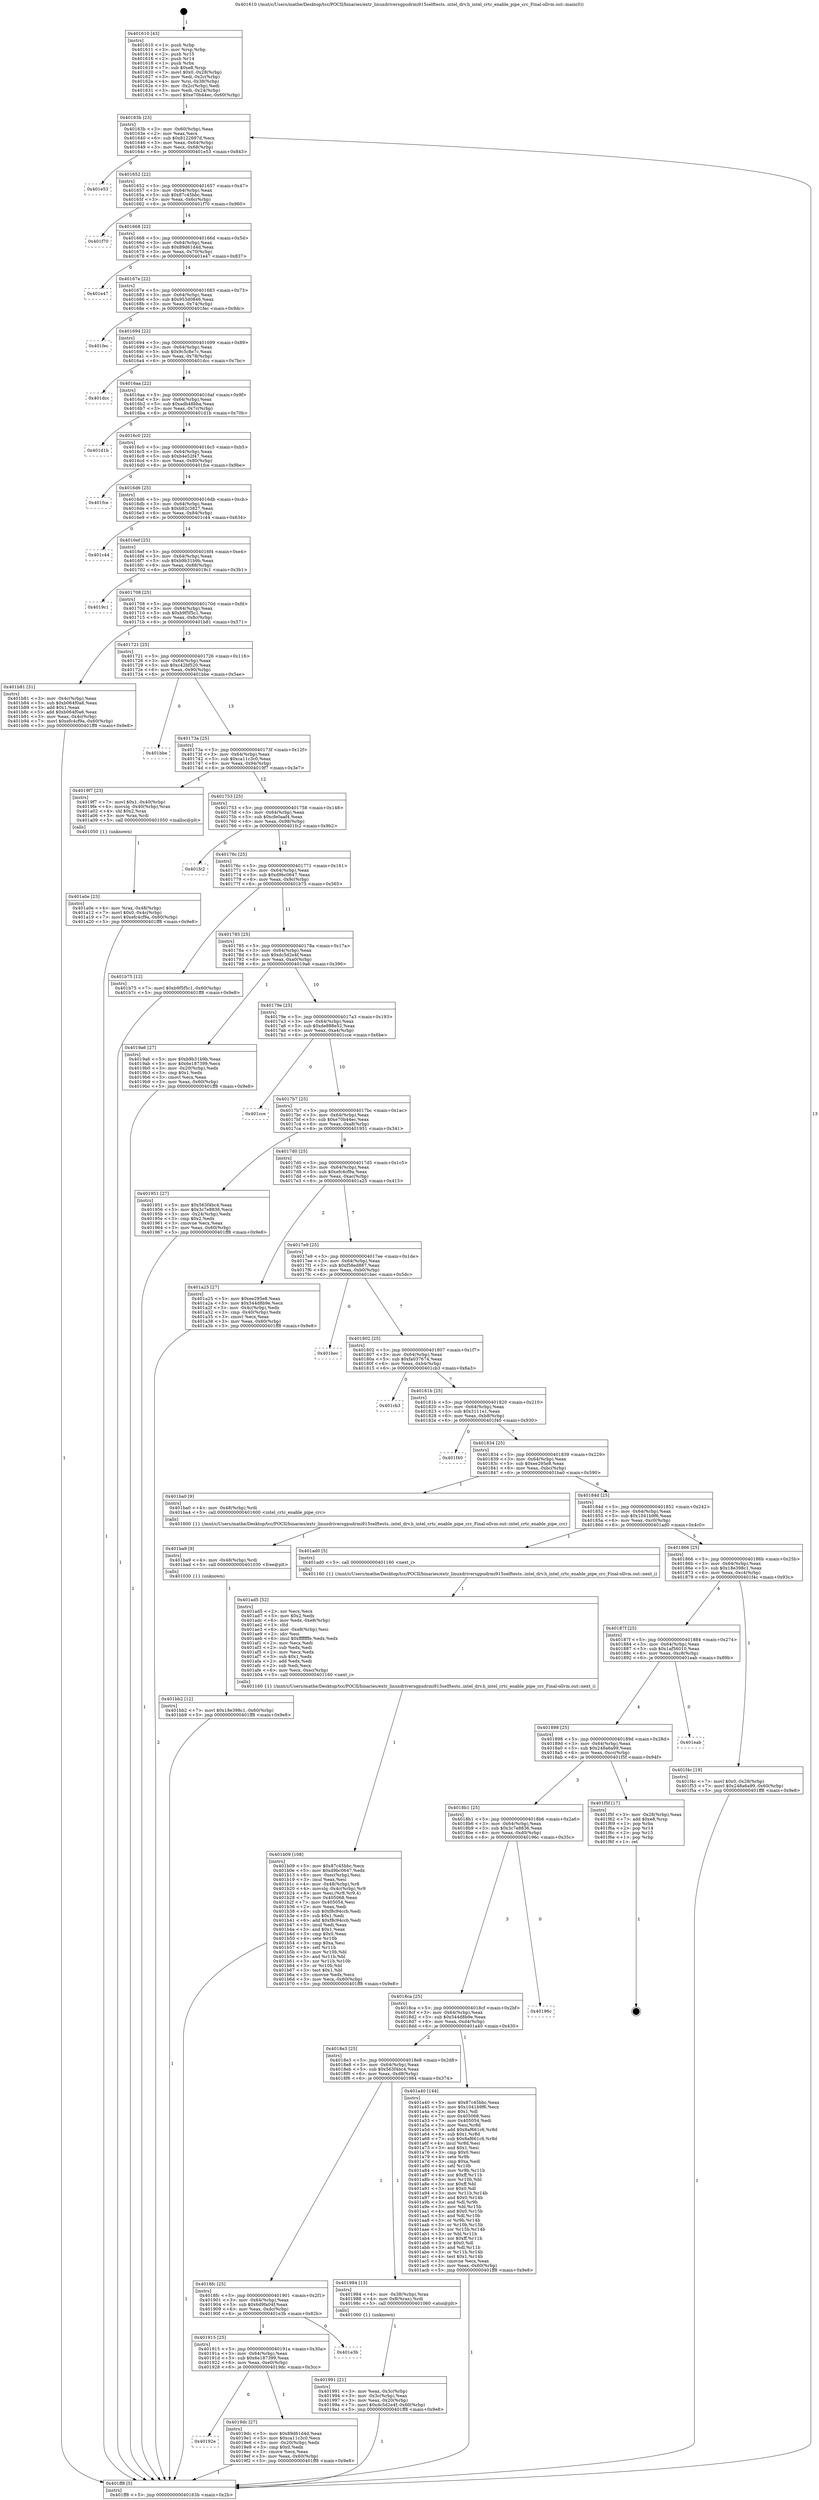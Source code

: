 digraph "0x401610" {
  label = "0x401610 (/mnt/c/Users/mathe/Desktop/tcc/POCII/binaries/extr_linuxdriversgpudrmi915selftests..intel_drv.h_intel_crtc_enable_pipe_crc_Final-ollvm.out::main(0))"
  labelloc = "t"
  node[shape=record]

  Entry [label="",width=0.3,height=0.3,shape=circle,fillcolor=black,style=filled]
  "0x40163b" [label="{
     0x40163b [23]\l
     | [instrs]\l
     &nbsp;&nbsp;0x40163b \<+3\>: mov -0x60(%rbp),%eax\l
     &nbsp;&nbsp;0x40163e \<+2\>: mov %eax,%ecx\l
     &nbsp;&nbsp;0x401640 \<+6\>: sub $0x8122697d,%ecx\l
     &nbsp;&nbsp;0x401646 \<+3\>: mov %eax,-0x64(%rbp)\l
     &nbsp;&nbsp;0x401649 \<+3\>: mov %ecx,-0x68(%rbp)\l
     &nbsp;&nbsp;0x40164c \<+6\>: je 0000000000401e53 \<main+0x843\>\l
  }"]
  "0x401e53" [label="{
     0x401e53\l
  }", style=dashed]
  "0x401652" [label="{
     0x401652 [22]\l
     | [instrs]\l
     &nbsp;&nbsp;0x401652 \<+5\>: jmp 0000000000401657 \<main+0x47\>\l
     &nbsp;&nbsp;0x401657 \<+3\>: mov -0x64(%rbp),%eax\l
     &nbsp;&nbsp;0x40165a \<+5\>: sub $0x87c45bbc,%eax\l
     &nbsp;&nbsp;0x40165f \<+3\>: mov %eax,-0x6c(%rbp)\l
     &nbsp;&nbsp;0x401662 \<+6\>: je 0000000000401f70 \<main+0x960\>\l
  }"]
  Exit [label="",width=0.3,height=0.3,shape=circle,fillcolor=black,style=filled,peripheries=2]
  "0x401f70" [label="{
     0x401f70\l
  }", style=dashed]
  "0x401668" [label="{
     0x401668 [22]\l
     | [instrs]\l
     &nbsp;&nbsp;0x401668 \<+5\>: jmp 000000000040166d \<main+0x5d\>\l
     &nbsp;&nbsp;0x40166d \<+3\>: mov -0x64(%rbp),%eax\l
     &nbsp;&nbsp;0x401670 \<+5\>: sub $0x89d61d4d,%eax\l
     &nbsp;&nbsp;0x401675 \<+3\>: mov %eax,-0x70(%rbp)\l
     &nbsp;&nbsp;0x401678 \<+6\>: je 0000000000401e47 \<main+0x837\>\l
  }"]
  "0x401bb2" [label="{
     0x401bb2 [12]\l
     | [instrs]\l
     &nbsp;&nbsp;0x401bb2 \<+7\>: movl $0x18e398c1,-0x60(%rbp)\l
     &nbsp;&nbsp;0x401bb9 \<+5\>: jmp 0000000000401ff8 \<main+0x9e8\>\l
  }"]
  "0x401e47" [label="{
     0x401e47\l
  }", style=dashed]
  "0x40167e" [label="{
     0x40167e [22]\l
     | [instrs]\l
     &nbsp;&nbsp;0x40167e \<+5\>: jmp 0000000000401683 \<main+0x73\>\l
     &nbsp;&nbsp;0x401683 \<+3\>: mov -0x64(%rbp),%eax\l
     &nbsp;&nbsp;0x401686 \<+5\>: sub $0x953d0846,%eax\l
     &nbsp;&nbsp;0x40168b \<+3\>: mov %eax,-0x74(%rbp)\l
     &nbsp;&nbsp;0x40168e \<+6\>: je 0000000000401fec \<main+0x9dc\>\l
  }"]
  "0x401ba9" [label="{
     0x401ba9 [9]\l
     | [instrs]\l
     &nbsp;&nbsp;0x401ba9 \<+4\>: mov -0x48(%rbp),%rdi\l
     &nbsp;&nbsp;0x401bad \<+5\>: call 0000000000401030 \<free@plt\>\l
     | [calls]\l
     &nbsp;&nbsp;0x401030 \{1\} (unknown)\l
  }"]
  "0x401fec" [label="{
     0x401fec\l
  }", style=dashed]
  "0x401694" [label="{
     0x401694 [22]\l
     | [instrs]\l
     &nbsp;&nbsp;0x401694 \<+5\>: jmp 0000000000401699 \<main+0x89\>\l
     &nbsp;&nbsp;0x401699 \<+3\>: mov -0x64(%rbp),%eax\l
     &nbsp;&nbsp;0x40169c \<+5\>: sub $0x9c5c8e7c,%eax\l
     &nbsp;&nbsp;0x4016a1 \<+3\>: mov %eax,-0x78(%rbp)\l
     &nbsp;&nbsp;0x4016a4 \<+6\>: je 0000000000401dcc \<main+0x7bc\>\l
  }"]
  "0x401b09" [label="{
     0x401b09 [108]\l
     | [instrs]\l
     &nbsp;&nbsp;0x401b09 \<+5\>: mov $0x87c45bbc,%ecx\l
     &nbsp;&nbsp;0x401b0e \<+5\>: mov $0xd9bc0647,%edx\l
     &nbsp;&nbsp;0x401b13 \<+6\>: mov -0xec(%rbp),%esi\l
     &nbsp;&nbsp;0x401b19 \<+3\>: imul %eax,%esi\l
     &nbsp;&nbsp;0x401b1c \<+4\>: mov -0x48(%rbp),%r8\l
     &nbsp;&nbsp;0x401b20 \<+4\>: movslq -0x4c(%rbp),%r9\l
     &nbsp;&nbsp;0x401b24 \<+4\>: mov %esi,(%r8,%r9,4)\l
     &nbsp;&nbsp;0x401b28 \<+7\>: mov 0x405068,%eax\l
     &nbsp;&nbsp;0x401b2f \<+7\>: mov 0x405054,%esi\l
     &nbsp;&nbsp;0x401b36 \<+2\>: mov %eax,%edi\l
     &nbsp;&nbsp;0x401b38 \<+6\>: sub $0xf8c94ccb,%edi\l
     &nbsp;&nbsp;0x401b3e \<+3\>: sub $0x1,%edi\l
     &nbsp;&nbsp;0x401b41 \<+6\>: add $0xf8c94ccb,%edi\l
     &nbsp;&nbsp;0x401b47 \<+3\>: imul %edi,%eax\l
     &nbsp;&nbsp;0x401b4a \<+3\>: and $0x1,%eax\l
     &nbsp;&nbsp;0x401b4d \<+3\>: cmp $0x0,%eax\l
     &nbsp;&nbsp;0x401b50 \<+4\>: sete %r10b\l
     &nbsp;&nbsp;0x401b54 \<+3\>: cmp $0xa,%esi\l
     &nbsp;&nbsp;0x401b57 \<+4\>: setl %r11b\l
     &nbsp;&nbsp;0x401b5b \<+3\>: mov %r10b,%bl\l
     &nbsp;&nbsp;0x401b5e \<+3\>: and %r11b,%bl\l
     &nbsp;&nbsp;0x401b61 \<+3\>: xor %r11b,%r10b\l
     &nbsp;&nbsp;0x401b64 \<+3\>: or %r10b,%bl\l
     &nbsp;&nbsp;0x401b67 \<+3\>: test $0x1,%bl\l
     &nbsp;&nbsp;0x401b6a \<+3\>: cmovne %edx,%ecx\l
     &nbsp;&nbsp;0x401b6d \<+3\>: mov %ecx,-0x60(%rbp)\l
     &nbsp;&nbsp;0x401b70 \<+5\>: jmp 0000000000401ff8 \<main+0x9e8\>\l
  }"]
  "0x401dcc" [label="{
     0x401dcc\l
  }", style=dashed]
  "0x4016aa" [label="{
     0x4016aa [22]\l
     | [instrs]\l
     &nbsp;&nbsp;0x4016aa \<+5\>: jmp 00000000004016af \<main+0x9f\>\l
     &nbsp;&nbsp;0x4016af \<+3\>: mov -0x64(%rbp),%eax\l
     &nbsp;&nbsp;0x4016b2 \<+5\>: sub $0xadb48bba,%eax\l
     &nbsp;&nbsp;0x4016b7 \<+3\>: mov %eax,-0x7c(%rbp)\l
     &nbsp;&nbsp;0x4016ba \<+6\>: je 0000000000401d1b \<main+0x70b\>\l
  }"]
  "0x401ad5" [label="{
     0x401ad5 [52]\l
     | [instrs]\l
     &nbsp;&nbsp;0x401ad5 \<+2\>: xor %ecx,%ecx\l
     &nbsp;&nbsp;0x401ad7 \<+5\>: mov $0x2,%edx\l
     &nbsp;&nbsp;0x401adc \<+6\>: mov %edx,-0xe8(%rbp)\l
     &nbsp;&nbsp;0x401ae2 \<+1\>: cltd\l
     &nbsp;&nbsp;0x401ae3 \<+6\>: mov -0xe8(%rbp),%esi\l
     &nbsp;&nbsp;0x401ae9 \<+2\>: idiv %esi\l
     &nbsp;&nbsp;0x401aeb \<+6\>: imul $0xfffffffe,%edx,%edx\l
     &nbsp;&nbsp;0x401af1 \<+2\>: mov %ecx,%edi\l
     &nbsp;&nbsp;0x401af3 \<+2\>: sub %edx,%edi\l
     &nbsp;&nbsp;0x401af5 \<+2\>: mov %ecx,%edx\l
     &nbsp;&nbsp;0x401af7 \<+3\>: sub $0x1,%edx\l
     &nbsp;&nbsp;0x401afa \<+2\>: add %edx,%edi\l
     &nbsp;&nbsp;0x401afc \<+2\>: sub %edi,%ecx\l
     &nbsp;&nbsp;0x401afe \<+6\>: mov %ecx,-0xec(%rbp)\l
     &nbsp;&nbsp;0x401b04 \<+5\>: call 0000000000401160 \<next_i\>\l
     | [calls]\l
     &nbsp;&nbsp;0x401160 \{1\} (/mnt/c/Users/mathe/Desktop/tcc/POCII/binaries/extr_linuxdriversgpudrmi915selftests..intel_drv.h_intel_crtc_enable_pipe_crc_Final-ollvm.out::next_i)\l
  }"]
  "0x401d1b" [label="{
     0x401d1b\l
  }", style=dashed]
  "0x4016c0" [label="{
     0x4016c0 [22]\l
     | [instrs]\l
     &nbsp;&nbsp;0x4016c0 \<+5\>: jmp 00000000004016c5 \<main+0xb5\>\l
     &nbsp;&nbsp;0x4016c5 \<+3\>: mov -0x64(%rbp),%eax\l
     &nbsp;&nbsp;0x4016c8 \<+5\>: sub $0xb4e52f47,%eax\l
     &nbsp;&nbsp;0x4016cd \<+3\>: mov %eax,-0x80(%rbp)\l
     &nbsp;&nbsp;0x4016d0 \<+6\>: je 0000000000401fce \<main+0x9be\>\l
  }"]
  "0x401a0e" [label="{
     0x401a0e [23]\l
     | [instrs]\l
     &nbsp;&nbsp;0x401a0e \<+4\>: mov %rax,-0x48(%rbp)\l
     &nbsp;&nbsp;0x401a12 \<+7\>: movl $0x0,-0x4c(%rbp)\l
     &nbsp;&nbsp;0x401a19 \<+7\>: movl $0xefc4cf9a,-0x60(%rbp)\l
     &nbsp;&nbsp;0x401a20 \<+5\>: jmp 0000000000401ff8 \<main+0x9e8\>\l
  }"]
  "0x401fce" [label="{
     0x401fce\l
  }", style=dashed]
  "0x4016d6" [label="{
     0x4016d6 [25]\l
     | [instrs]\l
     &nbsp;&nbsp;0x4016d6 \<+5\>: jmp 00000000004016db \<main+0xcb\>\l
     &nbsp;&nbsp;0x4016db \<+3\>: mov -0x64(%rbp),%eax\l
     &nbsp;&nbsp;0x4016de \<+5\>: sub $0xb92c3827,%eax\l
     &nbsp;&nbsp;0x4016e3 \<+6\>: mov %eax,-0x84(%rbp)\l
     &nbsp;&nbsp;0x4016e9 \<+6\>: je 0000000000401c44 \<main+0x634\>\l
  }"]
  "0x40192e" [label="{
     0x40192e\l
  }", style=dashed]
  "0x401c44" [label="{
     0x401c44\l
  }", style=dashed]
  "0x4016ef" [label="{
     0x4016ef [25]\l
     | [instrs]\l
     &nbsp;&nbsp;0x4016ef \<+5\>: jmp 00000000004016f4 \<main+0xe4\>\l
     &nbsp;&nbsp;0x4016f4 \<+3\>: mov -0x64(%rbp),%eax\l
     &nbsp;&nbsp;0x4016f7 \<+5\>: sub $0xb9b31b9b,%eax\l
     &nbsp;&nbsp;0x4016fc \<+6\>: mov %eax,-0x88(%rbp)\l
     &nbsp;&nbsp;0x401702 \<+6\>: je 00000000004019c1 \<main+0x3b1\>\l
  }"]
  "0x4019dc" [label="{
     0x4019dc [27]\l
     | [instrs]\l
     &nbsp;&nbsp;0x4019dc \<+5\>: mov $0x89d61d4d,%eax\l
     &nbsp;&nbsp;0x4019e1 \<+5\>: mov $0xca11c3c0,%ecx\l
     &nbsp;&nbsp;0x4019e6 \<+3\>: mov -0x20(%rbp),%edx\l
     &nbsp;&nbsp;0x4019e9 \<+3\>: cmp $0x0,%edx\l
     &nbsp;&nbsp;0x4019ec \<+3\>: cmove %ecx,%eax\l
     &nbsp;&nbsp;0x4019ef \<+3\>: mov %eax,-0x60(%rbp)\l
     &nbsp;&nbsp;0x4019f2 \<+5\>: jmp 0000000000401ff8 \<main+0x9e8\>\l
  }"]
  "0x4019c1" [label="{
     0x4019c1\l
  }", style=dashed]
  "0x401708" [label="{
     0x401708 [25]\l
     | [instrs]\l
     &nbsp;&nbsp;0x401708 \<+5\>: jmp 000000000040170d \<main+0xfd\>\l
     &nbsp;&nbsp;0x40170d \<+3\>: mov -0x64(%rbp),%eax\l
     &nbsp;&nbsp;0x401710 \<+5\>: sub $0xb9f5f5c1,%eax\l
     &nbsp;&nbsp;0x401715 \<+6\>: mov %eax,-0x8c(%rbp)\l
     &nbsp;&nbsp;0x40171b \<+6\>: je 0000000000401b81 \<main+0x571\>\l
  }"]
  "0x401915" [label="{
     0x401915 [25]\l
     | [instrs]\l
     &nbsp;&nbsp;0x401915 \<+5\>: jmp 000000000040191a \<main+0x30a\>\l
     &nbsp;&nbsp;0x40191a \<+3\>: mov -0x64(%rbp),%eax\l
     &nbsp;&nbsp;0x40191d \<+5\>: sub $0x6e187399,%eax\l
     &nbsp;&nbsp;0x401922 \<+6\>: mov %eax,-0xe0(%rbp)\l
     &nbsp;&nbsp;0x401928 \<+6\>: je 00000000004019dc \<main+0x3cc\>\l
  }"]
  "0x401b81" [label="{
     0x401b81 [31]\l
     | [instrs]\l
     &nbsp;&nbsp;0x401b81 \<+3\>: mov -0x4c(%rbp),%eax\l
     &nbsp;&nbsp;0x401b84 \<+5\>: sub $0xb064f0a6,%eax\l
     &nbsp;&nbsp;0x401b89 \<+3\>: add $0x1,%eax\l
     &nbsp;&nbsp;0x401b8c \<+5\>: add $0xb064f0a6,%eax\l
     &nbsp;&nbsp;0x401b91 \<+3\>: mov %eax,-0x4c(%rbp)\l
     &nbsp;&nbsp;0x401b94 \<+7\>: movl $0xefc4cf9a,-0x60(%rbp)\l
     &nbsp;&nbsp;0x401b9b \<+5\>: jmp 0000000000401ff8 \<main+0x9e8\>\l
  }"]
  "0x401721" [label="{
     0x401721 [25]\l
     | [instrs]\l
     &nbsp;&nbsp;0x401721 \<+5\>: jmp 0000000000401726 \<main+0x116\>\l
     &nbsp;&nbsp;0x401726 \<+3\>: mov -0x64(%rbp),%eax\l
     &nbsp;&nbsp;0x401729 \<+5\>: sub $0xc42bf520,%eax\l
     &nbsp;&nbsp;0x40172e \<+6\>: mov %eax,-0x90(%rbp)\l
     &nbsp;&nbsp;0x401734 \<+6\>: je 0000000000401bbe \<main+0x5ae\>\l
  }"]
  "0x401e3b" [label="{
     0x401e3b\l
  }", style=dashed]
  "0x401bbe" [label="{
     0x401bbe\l
  }", style=dashed]
  "0x40173a" [label="{
     0x40173a [25]\l
     | [instrs]\l
     &nbsp;&nbsp;0x40173a \<+5\>: jmp 000000000040173f \<main+0x12f\>\l
     &nbsp;&nbsp;0x40173f \<+3\>: mov -0x64(%rbp),%eax\l
     &nbsp;&nbsp;0x401742 \<+5\>: sub $0xca11c3c0,%eax\l
     &nbsp;&nbsp;0x401747 \<+6\>: mov %eax,-0x94(%rbp)\l
     &nbsp;&nbsp;0x40174d \<+6\>: je 00000000004019f7 \<main+0x3e7\>\l
  }"]
  "0x401991" [label="{
     0x401991 [21]\l
     | [instrs]\l
     &nbsp;&nbsp;0x401991 \<+3\>: mov %eax,-0x3c(%rbp)\l
     &nbsp;&nbsp;0x401994 \<+3\>: mov -0x3c(%rbp),%eax\l
     &nbsp;&nbsp;0x401997 \<+3\>: mov %eax,-0x20(%rbp)\l
     &nbsp;&nbsp;0x40199a \<+7\>: movl $0xdc5d2e4f,-0x60(%rbp)\l
     &nbsp;&nbsp;0x4019a1 \<+5\>: jmp 0000000000401ff8 \<main+0x9e8\>\l
  }"]
  "0x4019f7" [label="{
     0x4019f7 [23]\l
     | [instrs]\l
     &nbsp;&nbsp;0x4019f7 \<+7\>: movl $0x1,-0x40(%rbp)\l
     &nbsp;&nbsp;0x4019fe \<+4\>: movslq -0x40(%rbp),%rax\l
     &nbsp;&nbsp;0x401a02 \<+4\>: shl $0x2,%rax\l
     &nbsp;&nbsp;0x401a06 \<+3\>: mov %rax,%rdi\l
     &nbsp;&nbsp;0x401a09 \<+5\>: call 0000000000401050 \<malloc@plt\>\l
     | [calls]\l
     &nbsp;&nbsp;0x401050 \{1\} (unknown)\l
  }"]
  "0x401753" [label="{
     0x401753 [25]\l
     | [instrs]\l
     &nbsp;&nbsp;0x401753 \<+5\>: jmp 0000000000401758 \<main+0x148\>\l
     &nbsp;&nbsp;0x401758 \<+3\>: mov -0x64(%rbp),%eax\l
     &nbsp;&nbsp;0x40175b \<+5\>: sub $0xcfe0aaf4,%eax\l
     &nbsp;&nbsp;0x401760 \<+6\>: mov %eax,-0x98(%rbp)\l
     &nbsp;&nbsp;0x401766 \<+6\>: je 0000000000401fc2 \<main+0x9b2\>\l
  }"]
  "0x4018fc" [label="{
     0x4018fc [25]\l
     | [instrs]\l
     &nbsp;&nbsp;0x4018fc \<+5\>: jmp 0000000000401901 \<main+0x2f1\>\l
     &nbsp;&nbsp;0x401901 \<+3\>: mov -0x64(%rbp),%eax\l
     &nbsp;&nbsp;0x401904 \<+5\>: sub $0x6d9fa04f,%eax\l
     &nbsp;&nbsp;0x401909 \<+6\>: mov %eax,-0xdc(%rbp)\l
     &nbsp;&nbsp;0x40190f \<+6\>: je 0000000000401e3b \<main+0x82b\>\l
  }"]
  "0x401fc2" [label="{
     0x401fc2\l
  }", style=dashed]
  "0x40176c" [label="{
     0x40176c [25]\l
     | [instrs]\l
     &nbsp;&nbsp;0x40176c \<+5\>: jmp 0000000000401771 \<main+0x161\>\l
     &nbsp;&nbsp;0x401771 \<+3\>: mov -0x64(%rbp),%eax\l
     &nbsp;&nbsp;0x401774 \<+5\>: sub $0xd9bc0647,%eax\l
     &nbsp;&nbsp;0x401779 \<+6\>: mov %eax,-0x9c(%rbp)\l
     &nbsp;&nbsp;0x40177f \<+6\>: je 0000000000401b75 \<main+0x565\>\l
  }"]
  "0x401984" [label="{
     0x401984 [13]\l
     | [instrs]\l
     &nbsp;&nbsp;0x401984 \<+4\>: mov -0x38(%rbp),%rax\l
     &nbsp;&nbsp;0x401988 \<+4\>: mov 0x8(%rax),%rdi\l
     &nbsp;&nbsp;0x40198c \<+5\>: call 0000000000401060 \<atoi@plt\>\l
     | [calls]\l
     &nbsp;&nbsp;0x401060 \{1\} (unknown)\l
  }"]
  "0x401b75" [label="{
     0x401b75 [12]\l
     | [instrs]\l
     &nbsp;&nbsp;0x401b75 \<+7\>: movl $0xb9f5f5c1,-0x60(%rbp)\l
     &nbsp;&nbsp;0x401b7c \<+5\>: jmp 0000000000401ff8 \<main+0x9e8\>\l
  }"]
  "0x401785" [label="{
     0x401785 [25]\l
     | [instrs]\l
     &nbsp;&nbsp;0x401785 \<+5\>: jmp 000000000040178a \<main+0x17a\>\l
     &nbsp;&nbsp;0x40178a \<+3\>: mov -0x64(%rbp),%eax\l
     &nbsp;&nbsp;0x40178d \<+5\>: sub $0xdc5d2e4f,%eax\l
     &nbsp;&nbsp;0x401792 \<+6\>: mov %eax,-0xa0(%rbp)\l
     &nbsp;&nbsp;0x401798 \<+6\>: je 00000000004019a6 \<main+0x396\>\l
  }"]
  "0x4018e3" [label="{
     0x4018e3 [25]\l
     | [instrs]\l
     &nbsp;&nbsp;0x4018e3 \<+5\>: jmp 00000000004018e8 \<main+0x2d8\>\l
     &nbsp;&nbsp;0x4018e8 \<+3\>: mov -0x64(%rbp),%eax\l
     &nbsp;&nbsp;0x4018eb \<+5\>: sub $0x563f4bc4,%eax\l
     &nbsp;&nbsp;0x4018f0 \<+6\>: mov %eax,-0xd8(%rbp)\l
     &nbsp;&nbsp;0x4018f6 \<+6\>: je 0000000000401984 \<main+0x374\>\l
  }"]
  "0x4019a6" [label="{
     0x4019a6 [27]\l
     | [instrs]\l
     &nbsp;&nbsp;0x4019a6 \<+5\>: mov $0xb9b31b9b,%eax\l
     &nbsp;&nbsp;0x4019ab \<+5\>: mov $0x6e187399,%ecx\l
     &nbsp;&nbsp;0x4019b0 \<+3\>: mov -0x20(%rbp),%edx\l
     &nbsp;&nbsp;0x4019b3 \<+3\>: cmp $0x1,%edx\l
     &nbsp;&nbsp;0x4019b6 \<+3\>: cmovl %ecx,%eax\l
     &nbsp;&nbsp;0x4019b9 \<+3\>: mov %eax,-0x60(%rbp)\l
     &nbsp;&nbsp;0x4019bc \<+5\>: jmp 0000000000401ff8 \<main+0x9e8\>\l
  }"]
  "0x40179e" [label="{
     0x40179e [25]\l
     | [instrs]\l
     &nbsp;&nbsp;0x40179e \<+5\>: jmp 00000000004017a3 \<main+0x193\>\l
     &nbsp;&nbsp;0x4017a3 \<+3\>: mov -0x64(%rbp),%eax\l
     &nbsp;&nbsp;0x4017a6 \<+5\>: sub $0xde888e52,%eax\l
     &nbsp;&nbsp;0x4017ab \<+6\>: mov %eax,-0xa4(%rbp)\l
     &nbsp;&nbsp;0x4017b1 \<+6\>: je 0000000000401cce \<main+0x6be\>\l
  }"]
  "0x401a40" [label="{
     0x401a40 [144]\l
     | [instrs]\l
     &nbsp;&nbsp;0x401a40 \<+5\>: mov $0x87c45bbc,%eax\l
     &nbsp;&nbsp;0x401a45 \<+5\>: mov $0x1041b9f6,%ecx\l
     &nbsp;&nbsp;0x401a4a \<+2\>: mov $0x1,%dl\l
     &nbsp;&nbsp;0x401a4c \<+7\>: mov 0x405068,%esi\l
     &nbsp;&nbsp;0x401a53 \<+7\>: mov 0x405054,%edi\l
     &nbsp;&nbsp;0x401a5a \<+3\>: mov %esi,%r8d\l
     &nbsp;&nbsp;0x401a5d \<+7\>: add $0x8af661c6,%r8d\l
     &nbsp;&nbsp;0x401a64 \<+4\>: sub $0x1,%r8d\l
     &nbsp;&nbsp;0x401a68 \<+7\>: sub $0x8af661c6,%r8d\l
     &nbsp;&nbsp;0x401a6f \<+4\>: imul %r8d,%esi\l
     &nbsp;&nbsp;0x401a73 \<+3\>: and $0x1,%esi\l
     &nbsp;&nbsp;0x401a76 \<+3\>: cmp $0x0,%esi\l
     &nbsp;&nbsp;0x401a79 \<+4\>: sete %r9b\l
     &nbsp;&nbsp;0x401a7d \<+3\>: cmp $0xa,%edi\l
     &nbsp;&nbsp;0x401a80 \<+4\>: setl %r10b\l
     &nbsp;&nbsp;0x401a84 \<+3\>: mov %r9b,%r11b\l
     &nbsp;&nbsp;0x401a87 \<+4\>: xor $0xff,%r11b\l
     &nbsp;&nbsp;0x401a8b \<+3\>: mov %r10b,%bl\l
     &nbsp;&nbsp;0x401a8e \<+3\>: xor $0xff,%bl\l
     &nbsp;&nbsp;0x401a91 \<+3\>: xor $0x0,%dl\l
     &nbsp;&nbsp;0x401a94 \<+3\>: mov %r11b,%r14b\l
     &nbsp;&nbsp;0x401a97 \<+4\>: and $0x0,%r14b\l
     &nbsp;&nbsp;0x401a9b \<+3\>: and %dl,%r9b\l
     &nbsp;&nbsp;0x401a9e \<+3\>: mov %bl,%r15b\l
     &nbsp;&nbsp;0x401aa1 \<+4\>: and $0x0,%r15b\l
     &nbsp;&nbsp;0x401aa5 \<+3\>: and %dl,%r10b\l
     &nbsp;&nbsp;0x401aa8 \<+3\>: or %r9b,%r14b\l
     &nbsp;&nbsp;0x401aab \<+3\>: or %r10b,%r15b\l
     &nbsp;&nbsp;0x401aae \<+3\>: xor %r15b,%r14b\l
     &nbsp;&nbsp;0x401ab1 \<+3\>: or %bl,%r11b\l
     &nbsp;&nbsp;0x401ab4 \<+4\>: xor $0xff,%r11b\l
     &nbsp;&nbsp;0x401ab8 \<+3\>: or $0x0,%dl\l
     &nbsp;&nbsp;0x401abb \<+3\>: and %dl,%r11b\l
     &nbsp;&nbsp;0x401abe \<+3\>: or %r11b,%r14b\l
     &nbsp;&nbsp;0x401ac1 \<+4\>: test $0x1,%r14b\l
     &nbsp;&nbsp;0x401ac5 \<+3\>: cmovne %ecx,%eax\l
     &nbsp;&nbsp;0x401ac8 \<+3\>: mov %eax,-0x60(%rbp)\l
     &nbsp;&nbsp;0x401acb \<+5\>: jmp 0000000000401ff8 \<main+0x9e8\>\l
  }"]
  "0x401cce" [label="{
     0x401cce\l
  }", style=dashed]
  "0x4017b7" [label="{
     0x4017b7 [25]\l
     | [instrs]\l
     &nbsp;&nbsp;0x4017b7 \<+5\>: jmp 00000000004017bc \<main+0x1ac\>\l
     &nbsp;&nbsp;0x4017bc \<+3\>: mov -0x64(%rbp),%eax\l
     &nbsp;&nbsp;0x4017bf \<+5\>: sub $0xe70b44ec,%eax\l
     &nbsp;&nbsp;0x4017c4 \<+6\>: mov %eax,-0xa8(%rbp)\l
     &nbsp;&nbsp;0x4017ca \<+6\>: je 0000000000401951 \<main+0x341\>\l
  }"]
  "0x4018ca" [label="{
     0x4018ca [25]\l
     | [instrs]\l
     &nbsp;&nbsp;0x4018ca \<+5\>: jmp 00000000004018cf \<main+0x2bf\>\l
     &nbsp;&nbsp;0x4018cf \<+3\>: mov -0x64(%rbp),%eax\l
     &nbsp;&nbsp;0x4018d2 \<+5\>: sub $0x544d8b9e,%eax\l
     &nbsp;&nbsp;0x4018d7 \<+6\>: mov %eax,-0xd4(%rbp)\l
     &nbsp;&nbsp;0x4018dd \<+6\>: je 0000000000401a40 \<main+0x430\>\l
  }"]
  "0x401951" [label="{
     0x401951 [27]\l
     | [instrs]\l
     &nbsp;&nbsp;0x401951 \<+5\>: mov $0x563f4bc4,%eax\l
     &nbsp;&nbsp;0x401956 \<+5\>: mov $0x3c7e8836,%ecx\l
     &nbsp;&nbsp;0x40195b \<+3\>: mov -0x24(%rbp),%edx\l
     &nbsp;&nbsp;0x40195e \<+3\>: cmp $0x2,%edx\l
     &nbsp;&nbsp;0x401961 \<+3\>: cmovne %ecx,%eax\l
     &nbsp;&nbsp;0x401964 \<+3\>: mov %eax,-0x60(%rbp)\l
     &nbsp;&nbsp;0x401967 \<+5\>: jmp 0000000000401ff8 \<main+0x9e8\>\l
  }"]
  "0x4017d0" [label="{
     0x4017d0 [25]\l
     | [instrs]\l
     &nbsp;&nbsp;0x4017d0 \<+5\>: jmp 00000000004017d5 \<main+0x1c5\>\l
     &nbsp;&nbsp;0x4017d5 \<+3\>: mov -0x64(%rbp),%eax\l
     &nbsp;&nbsp;0x4017d8 \<+5\>: sub $0xefc4cf9a,%eax\l
     &nbsp;&nbsp;0x4017dd \<+6\>: mov %eax,-0xac(%rbp)\l
     &nbsp;&nbsp;0x4017e3 \<+6\>: je 0000000000401a25 \<main+0x415\>\l
  }"]
  "0x401ff8" [label="{
     0x401ff8 [5]\l
     | [instrs]\l
     &nbsp;&nbsp;0x401ff8 \<+5\>: jmp 000000000040163b \<main+0x2b\>\l
  }"]
  "0x401610" [label="{
     0x401610 [43]\l
     | [instrs]\l
     &nbsp;&nbsp;0x401610 \<+1\>: push %rbp\l
     &nbsp;&nbsp;0x401611 \<+3\>: mov %rsp,%rbp\l
     &nbsp;&nbsp;0x401614 \<+2\>: push %r15\l
     &nbsp;&nbsp;0x401616 \<+2\>: push %r14\l
     &nbsp;&nbsp;0x401618 \<+1\>: push %rbx\l
     &nbsp;&nbsp;0x401619 \<+7\>: sub $0xe8,%rsp\l
     &nbsp;&nbsp;0x401620 \<+7\>: movl $0x0,-0x28(%rbp)\l
     &nbsp;&nbsp;0x401627 \<+3\>: mov %edi,-0x2c(%rbp)\l
     &nbsp;&nbsp;0x40162a \<+4\>: mov %rsi,-0x38(%rbp)\l
     &nbsp;&nbsp;0x40162e \<+3\>: mov -0x2c(%rbp),%edi\l
     &nbsp;&nbsp;0x401631 \<+3\>: mov %edi,-0x24(%rbp)\l
     &nbsp;&nbsp;0x401634 \<+7\>: movl $0xe70b44ec,-0x60(%rbp)\l
  }"]
  "0x40196c" [label="{
     0x40196c\l
  }", style=dashed]
  "0x401a25" [label="{
     0x401a25 [27]\l
     | [instrs]\l
     &nbsp;&nbsp;0x401a25 \<+5\>: mov $0xee295e8,%eax\l
     &nbsp;&nbsp;0x401a2a \<+5\>: mov $0x544d8b9e,%ecx\l
     &nbsp;&nbsp;0x401a2f \<+3\>: mov -0x4c(%rbp),%edx\l
     &nbsp;&nbsp;0x401a32 \<+3\>: cmp -0x40(%rbp),%edx\l
     &nbsp;&nbsp;0x401a35 \<+3\>: cmovl %ecx,%eax\l
     &nbsp;&nbsp;0x401a38 \<+3\>: mov %eax,-0x60(%rbp)\l
     &nbsp;&nbsp;0x401a3b \<+5\>: jmp 0000000000401ff8 \<main+0x9e8\>\l
  }"]
  "0x4017e9" [label="{
     0x4017e9 [25]\l
     | [instrs]\l
     &nbsp;&nbsp;0x4017e9 \<+5\>: jmp 00000000004017ee \<main+0x1de\>\l
     &nbsp;&nbsp;0x4017ee \<+3\>: mov -0x64(%rbp),%eax\l
     &nbsp;&nbsp;0x4017f1 \<+5\>: sub $0xf58ed887,%eax\l
     &nbsp;&nbsp;0x4017f6 \<+6\>: mov %eax,-0xb0(%rbp)\l
     &nbsp;&nbsp;0x4017fc \<+6\>: je 0000000000401bec \<main+0x5dc\>\l
  }"]
  "0x4018b1" [label="{
     0x4018b1 [25]\l
     | [instrs]\l
     &nbsp;&nbsp;0x4018b1 \<+5\>: jmp 00000000004018b6 \<main+0x2a6\>\l
     &nbsp;&nbsp;0x4018b6 \<+3\>: mov -0x64(%rbp),%eax\l
     &nbsp;&nbsp;0x4018b9 \<+5\>: sub $0x3c7e8836,%eax\l
     &nbsp;&nbsp;0x4018be \<+6\>: mov %eax,-0xd0(%rbp)\l
     &nbsp;&nbsp;0x4018c4 \<+6\>: je 000000000040196c \<main+0x35c\>\l
  }"]
  "0x401bec" [label="{
     0x401bec\l
  }", style=dashed]
  "0x401802" [label="{
     0x401802 [25]\l
     | [instrs]\l
     &nbsp;&nbsp;0x401802 \<+5\>: jmp 0000000000401807 \<main+0x1f7\>\l
     &nbsp;&nbsp;0x401807 \<+3\>: mov -0x64(%rbp),%eax\l
     &nbsp;&nbsp;0x40180a \<+5\>: sub $0xfa037674,%eax\l
     &nbsp;&nbsp;0x40180f \<+6\>: mov %eax,-0xb4(%rbp)\l
     &nbsp;&nbsp;0x401815 \<+6\>: je 0000000000401cb3 \<main+0x6a3\>\l
  }"]
  "0x401f5f" [label="{
     0x401f5f [17]\l
     | [instrs]\l
     &nbsp;&nbsp;0x401f5f \<+3\>: mov -0x28(%rbp),%eax\l
     &nbsp;&nbsp;0x401f62 \<+7\>: add $0xe8,%rsp\l
     &nbsp;&nbsp;0x401f69 \<+1\>: pop %rbx\l
     &nbsp;&nbsp;0x401f6a \<+2\>: pop %r14\l
     &nbsp;&nbsp;0x401f6c \<+2\>: pop %r15\l
     &nbsp;&nbsp;0x401f6e \<+1\>: pop %rbp\l
     &nbsp;&nbsp;0x401f6f \<+1\>: ret\l
  }"]
  "0x401cb3" [label="{
     0x401cb3\l
  }", style=dashed]
  "0x40181b" [label="{
     0x40181b [25]\l
     | [instrs]\l
     &nbsp;&nbsp;0x40181b \<+5\>: jmp 0000000000401820 \<main+0x210\>\l
     &nbsp;&nbsp;0x401820 \<+3\>: mov -0x64(%rbp),%eax\l
     &nbsp;&nbsp;0x401823 \<+5\>: sub $0x3111e1,%eax\l
     &nbsp;&nbsp;0x401828 \<+6\>: mov %eax,-0xb8(%rbp)\l
     &nbsp;&nbsp;0x40182e \<+6\>: je 0000000000401f40 \<main+0x930\>\l
  }"]
  "0x401898" [label="{
     0x401898 [25]\l
     | [instrs]\l
     &nbsp;&nbsp;0x401898 \<+5\>: jmp 000000000040189d \<main+0x28d\>\l
     &nbsp;&nbsp;0x40189d \<+3\>: mov -0x64(%rbp),%eax\l
     &nbsp;&nbsp;0x4018a0 \<+5\>: sub $0x248a6a99,%eax\l
     &nbsp;&nbsp;0x4018a5 \<+6\>: mov %eax,-0xcc(%rbp)\l
     &nbsp;&nbsp;0x4018ab \<+6\>: je 0000000000401f5f \<main+0x94f\>\l
  }"]
  "0x401f40" [label="{
     0x401f40\l
  }", style=dashed]
  "0x401834" [label="{
     0x401834 [25]\l
     | [instrs]\l
     &nbsp;&nbsp;0x401834 \<+5\>: jmp 0000000000401839 \<main+0x229\>\l
     &nbsp;&nbsp;0x401839 \<+3\>: mov -0x64(%rbp),%eax\l
     &nbsp;&nbsp;0x40183c \<+5\>: sub $0xee295e8,%eax\l
     &nbsp;&nbsp;0x401841 \<+6\>: mov %eax,-0xbc(%rbp)\l
     &nbsp;&nbsp;0x401847 \<+6\>: je 0000000000401ba0 \<main+0x590\>\l
  }"]
  "0x401eab" [label="{
     0x401eab\l
  }", style=dashed]
  "0x401ba0" [label="{
     0x401ba0 [9]\l
     | [instrs]\l
     &nbsp;&nbsp;0x401ba0 \<+4\>: mov -0x48(%rbp),%rdi\l
     &nbsp;&nbsp;0x401ba4 \<+5\>: call 0000000000401600 \<intel_crtc_enable_pipe_crc\>\l
     | [calls]\l
     &nbsp;&nbsp;0x401600 \{1\} (/mnt/c/Users/mathe/Desktop/tcc/POCII/binaries/extr_linuxdriversgpudrmi915selftests..intel_drv.h_intel_crtc_enable_pipe_crc_Final-ollvm.out::intel_crtc_enable_pipe_crc)\l
  }"]
  "0x40184d" [label="{
     0x40184d [25]\l
     | [instrs]\l
     &nbsp;&nbsp;0x40184d \<+5\>: jmp 0000000000401852 \<main+0x242\>\l
     &nbsp;&nbsp;0x401852 \<+3\>: mov -0x64(%rbp),%eax\l
     &nbsp;&nbsp;0x401855 \<+5\>: sub $0x1041b9f6,%eax\l
     &nbsp;&nbsp;0x40185a \<+6\>: mov %eax,-0xc0(%rbp)\l
     &nbsp;&nbsp;0x401860 \<+6\>: je 0000000000401ad0 \<main+0x4c0\>\l
  }"]
  "0x40187f" [label="{
     0x40187f [25]\l
     | [instrs]\l
     &nbsp;&nbsp;0x40187f \<+5\>: jmp 0000000000401884 \<main+0x274\>\l
     &nbsp;&nbsp;0x401884 \<+3\>: mov -0x64(%rbp),%eax\l
     &nbsp;&nbsp;0x401887 \<+5\>: sub $0x1af56010,%eax\l
     &nbsp;&nbsp;0x40188c \<+6\>: mov %eax,-0xc8(%rbp)\l
     &nbsp;&nbsp;0x401892 \<+6\>: je 0000000000401eab \<main+0x89b\>\l
  }"]
  "0x401ad0" [label="{
     0x401ad0 [5]\l
     | [instrs]\l
     &nbsp;&nbsp;0x401ad0 \<+5\>: call 0000000000401160 \<next_i\>\l
     | [calls]\l
     &nbsp;&nbsp;0x401160 \{1\} (/mnt/c/Users/mathe/Desktop/tcc/POCII/binaries/extr_linuxdriversgpudrmi915selftests..intel_drv.h_intel_crtc_enable_pipe_crc_Final-ollvm.out::next_i)\l
  }"]
  "0x401866" [label="{
     0x401866 [25]\l
     | [instrs]\l
     &nbsp;&nbsp;0x401866 \<+5\>: jmp 000000000040186b \<main+0x25b\>\l
     &nbsp;&nbsp;0x40186b \<+3\>: mov -0x64(%rbp),%eax\l
     &nbsp;&nbsp;0x40186e \<+5\>: sub $0x18e398c1,%eax\l
     &nbsp;&nbsp;0x401873 \<+6\>: mov %eax,-0xc4(%rbp)\l
     &nbsp;&nbsp;0x401879 \<+6\>: je 0000000000401f4c \<main+0x93c\>\l
  }"]
  "0x401f4c" [label="{
     0x401f4c [19]\l
     | [instrs]\l
     &nbsp;&nbsp;0x401f4c \<+7\>: movl $0x0,-0x28(%rbp)\l
     &nbsp;&nbsp;0x401f53 \<+7\>: movl $0x248a6a99,-0x60(%rbp)\l
     &nbsp;&nbsp;0x401f5a \<+5\>: jmp 0000000000401ff8 \<main+0x9e8\>\l
  }"]
  Entry -> "0x401610" [label=" 1"]
  "0x40163b" -> "0x401e53" [label=" 0"]
  "0x40163b" -> "0x401652" [label=" 14"]
  "0x401f5f" -> Exit [label=" 1"]
  "0x401652" -> "0x401f70" [label=" 0"]
  "0x401652" -> "0x401668" [label=" 14"]
  "0x401f4c" -> "0x401ff8" [label=" 1"]
  "0x401668" -> "0x401e47" [label=" 0"]
  "0x401668" -> "0x40167e" [label=" 14"]
  "0x401bb2" -> "0x401ff8" [label=" 1"]
  "0x40167e" -> "0x401fec" [label=" 0"]
  "0x40167e" -> "0x401694" [label=" 14"]
  "0x401ba9" -> "0x401bb2" [label=" 1"]
  "0x401694" -> "0x401dcc" [label=" 0"]
  "0x401694" -> "0x4016aa" [label=" 14"]
  "0x401ba0" -> "0x401ba9" [label=" 1"]
  "0x4016aa" -> "0x401d1b" [label=" 0"]
  "0x4016aa" -> "0x4016c0" [label=" 14"]
  "0x401b81" -> "0x401ff8" [label=" 1"]
  "0x4016c0" -> "0x401fce" [label=" 0"]
  "0x4016c0" -> "0x4016d6" [label=" 14"]
  "0x401b75" -> "0x401ff8" [label=" 1"]
  "0x4016d6" -> "0x401c44" [label=" 0"]
  "0x4016d6" -> "0x4016ef" [label=" 14"]
  "0x401b09" -> "0x401ff8" [label=" 1"]
  "0x4016ef" -> "0x4019c1" [label=" 0"]
  "0x4016ef" -> "0x401708" [label=" 14"]
  "0x401ad5" -> "0x401b09" [label=" 1"]
  "0x401708" -> "0x401b81" [label=" 1"]
  "0x401708" -> "0x401721" [label=" 13"]
  "0x401a40" -> "0x401ff8" [label=" 1"]
  "0x401721" -> "0x401bbe" [label=" 0"]
  "0x401721" -> "0x40173a" [label=" 13"]
  "0x401a25" -> "0x401ff8" [label=" 2"]
  "0x40173a" -> "0x4019f7" [label=" 1"]
  "0x40173a" -> "0x401753" [label=" 12"]
  "0x4019f7" -> "0x401a0e" [label=" 1"]
  "0x401753" -> "0x401fc2" [label=" 0"]
  "0x401753" -> "0x40176c" [label=" 12"]
  "0x4019dc" -> "0x401ff8" [label=" 1"]
  "0x40176c" -> "0x401b75" [label=" 1"]
  "0x40176c" -> "0x401785" [label=" 11"]
  "0x401915" -> "0x40192e" [label=" 0"]
  "0x401785" -> "0x4019a6" [label=" 1"]
  "0x401785" -> "0x40179e" [label=" 10"]
  "0x401ad0" -> "0x401ad5" [label=" 1"]
  "0x40179e" -> "0x401cce" [label=" 0"]
  "0x40179e" -> "0x4017b7" [label=" 10"]
  "0x4018fc" -> "0x401915" [label=" 1"]
  "0x4017b7" -> "0x401951" [label=" 1"]
  "0x4017b7" -> "0x4017d0" [label=" 9"]
  "0x401951" -> "0x401ff8" [label=" 1"]
  "0x401610" -> "0x40163b" [label=" 1"]
  "0x401ff8" -> "0x40163b" [label=" 13"]
  "0x401a0e" -> "0x401ff8" [label=" 1"]
  "0x4017d0" -> "0x401a25" [label=" 2"]
  "0x4017d0" -> "0x4017e9" [label=" 7"]
  "0x4019a6" -> "0x401ff8" [label=" 1"]
  "0x4017e9" -> "0x401bec" [label=" 0"]
  "0x4017e9" -> "0x401802" [label=" 7"]
  "0x401984" -> "0x401991" [label=" 1"]
  "0x401802" -> "0x401cb3" [label=" 0"]
  "0x401802" -> "0x40181b" [label=" 7"]
  "0x4018e3" -> "0x4018fc" [label=" 1"]
  "0x40181b" -> "0x401f40" [label=" 0"]
  "0x40181b" -> "0x401834" [label=" 7"]
  "0x401915" -> "0x4019dc" [label=" 1"]
  "0x401834" -> "0x401ba0" [label=" 1"]
  "0x401834" -> "0x40184d" [label=" 6"]
  "0x4018ca" -> "0x4018e3" [label=" 2"]
  "0x40184d" -> "0x401ad0" [label=" 1"]
  "0x40184d" -> "0x401866" [label=" 5"]
  "0x4018fc" -> "0x401e3b" [label=" 0"]
  "0x401866" -> "0x401f4c" [label=" 1"]
  "0x401866" -> "0x40187f" [label=" 4"]
  "0x4018ca" -> "0x401a40" [label=" 1"]
  "0x40187f" -> "0x401eab" [label=" 0"]
  "0x40187f" -> "0x401898" [label=" 4"]
  "0x4018e3" -> "0x401984" [label=" 1"]
  "0x401898" -> "0x401f5f" [label=" 1"]
  "0x401898" -> "0x4018b1" [label=" 3"]
  "0x401991" -> "0x401ff8" [label=" 1"]
  "0x4018b1" -> "0x40196c" [label=" 0"]
  "0x4018b1" -> "0x4018ca" [label=" 3"]
}
